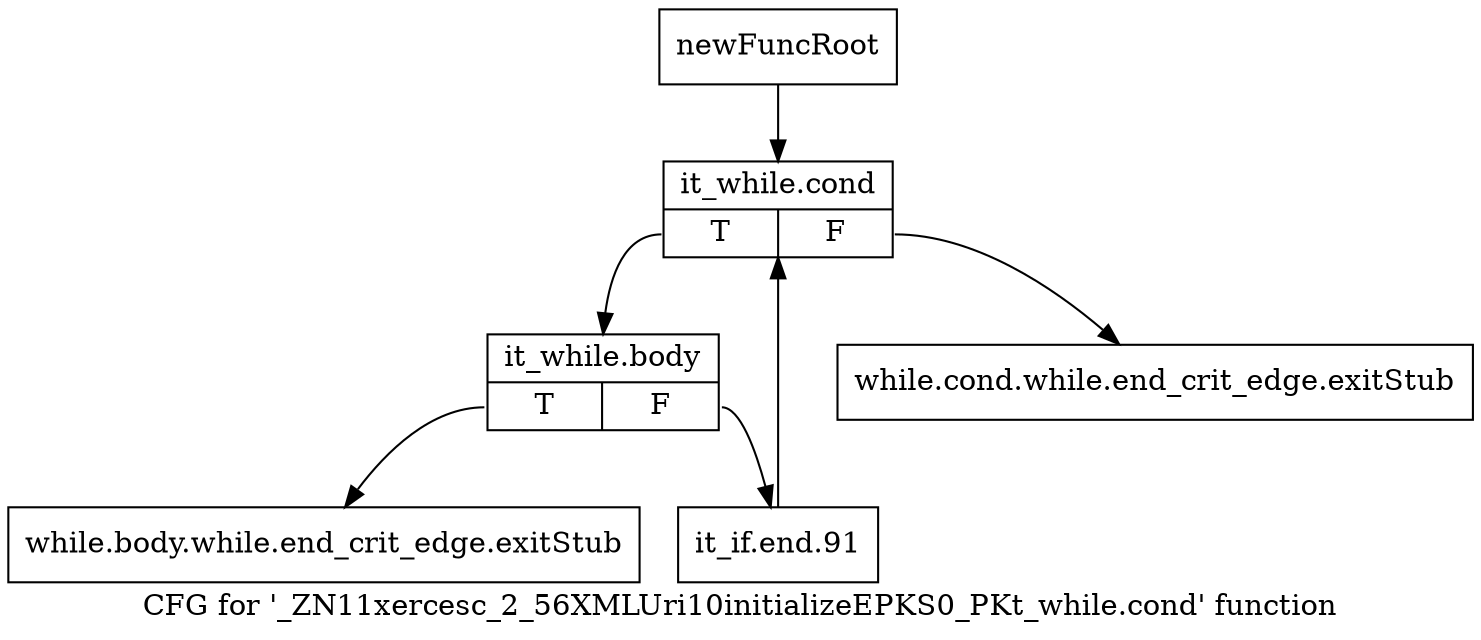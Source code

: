 digraph "CFG for '_ZN11xercesc_2_56XMLUri10initializeEPKS0_PKt_while.cond' function" {
	label="CFG for '_ZN11xercesc_2_56XMLUri10initializeEPKS0_PKt_while.cond' function";

	Node0x9b9be90 [shape=record,label="{newFuncRoot}"];
	Node0x9b9be90 -> Node0x9b9bf80;
	Node0x9b9bee0 [shape=record,label="{while.cond.while.end_crit_edge.exitStub}"];
	Node0x9b9bf30 [shape=record,label="{while.body.while.end_crit_edge.exitStub}"];
	Node0x9b9bf80 [shape=record,label="{it_while.cond|{<s0>T|<s1>F}}"];
	Node0x9b9bf80:s0 -> Node0x9b9bfd0;
	Node0x9b9bf80:s1 -> Node0x9b9bee0;
	Node0x9b9bfd0 [shape=record,label="{it_while.body|{<s0>T|<s1>F}}"];
	Node0x9b9bfd0:s0 -> Node0x9b9bf30;
	Node0x9b9bfd0:s1 -> Node0x9b9c020;
	Node0x9b9c020 [shape=record,label="{it_if.end.91}"];
	Node0x9b9c020 -> Node0x9b9bf80;
}
